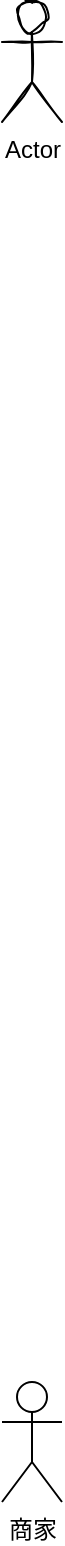 <mxfile version="14.6.3" type="github">
  <diagram id="5aa129d9-4b51-9b99-0a78-bb2f967fc3d4" name="Page-1">
    <mxGraphModel dx="1422" dy="1594" grid="1" gridSize="10" guides="1" tooltips="1" connect="1" arrows="1" fold="1" page="0" pageScale="1" pageWidth="827" pageHeight="1169" math="0" shadow="0">
      <root>
        <mxCell id="0" />
        <mxCell id="1" parent="0" />
        <mxCell id="0_Bh9sVGW5Xc2mKzePYn-1" value="Actor" style="shape=umlActor;verticalLabelPosition=bottom;verticalAlign=top;html=1;rounded=0;sketch=1;" vertex="1" parent="1">
          <mxGeometry y="-690" width="30" height="60" as="geometry" />
        </mxCell>
        <mxCell id="0_Bh9sVGW5Xc2mKzePYn-5" value="商家" style="shape=umlActor;verticalLabelPosition=bottom;verticalAlign=top;html=1;rounded=0;sketch=0;" vertex="1" parent="1">
          <mxGeometry width="30" height="60" as="geometry" />
        </mxCell>
      </root>
    </mxGraphModel>
  </diagram>
</mxfile>
